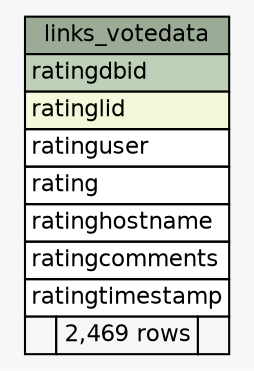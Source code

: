 // dot 2.38.0 on Mac OS X 10.9.4
// SchemaSpy rev 590
digraph "links_votedata" {
  graph [
    rankdir="RL"
    bgcolor="#f7f7f7"
    nodesep="0.18"
    ranksep="0.46"
    fontname="Helvetica"
    fontsize="11"
  ];
  node [
    fontname="Helvetica"
    fontsize="11"
    shape="plaintext"
  ];
  edge [
    arrowsize="0.8"
  ];
  "links_votedata" [
    label=<
    <TABLE BORDER="0" CELLBORDER="1" CELLSPACING="0" BGCOLOR="#ffffff">
      <TR><TD COLSPAN="3" BGCOLOR="#9bab96" ALIGN="CENTER">links_votedata</TD></TR>
      <TR><TD PORT="ratingdbid" COLSPAN="3" BGCOLOR="#bed1b8" ALIGN="LEFT">ratingdbid</TD></TR>
      <TR><TD PORT="ratinglid" COLSPAN="3" BGCOLOR="#f4f7da" ALIGN="LEFT">ratinglid</TD></TR>
      <TR><TD PORT="ratinguser" COLSPAN="3" ALIGN="LEFT">ratinguser</TD></TR>
      <TR><TD PORT="rating" COLSPAN="3" ALIGN="LEFT">rating</TD></TR>
      <TR><TD PORT="ratinghostname" COLSPAN="3" ALIGN="LEFT">ratinghostname</TD></TR>
      <TR><TD PORT="ratingcomments" COLSPAN="3" ALIGN="LEFT">ratingcomments</TD></TR>
      <TR><TD PORT="ratingtimestamp" COLSPAN="3" ALIGN="LEFT">ratingtimestamp</TD></TR>
      <TR><TD ALIGN="LEFT" BGCOLOR="#f7f7f7">  </TD><TD ALIGN="RIGHT" BGCOLOR="#f7f7f7">2,469 rows</TD><TD ALIGN="RIGHT" BGCOLOR="#f7f7f7">  </TD></TR>
    </TABLE>>
    URL="tables/links_votedata.html"
    tooltip="links_votedata"
  ];
}
